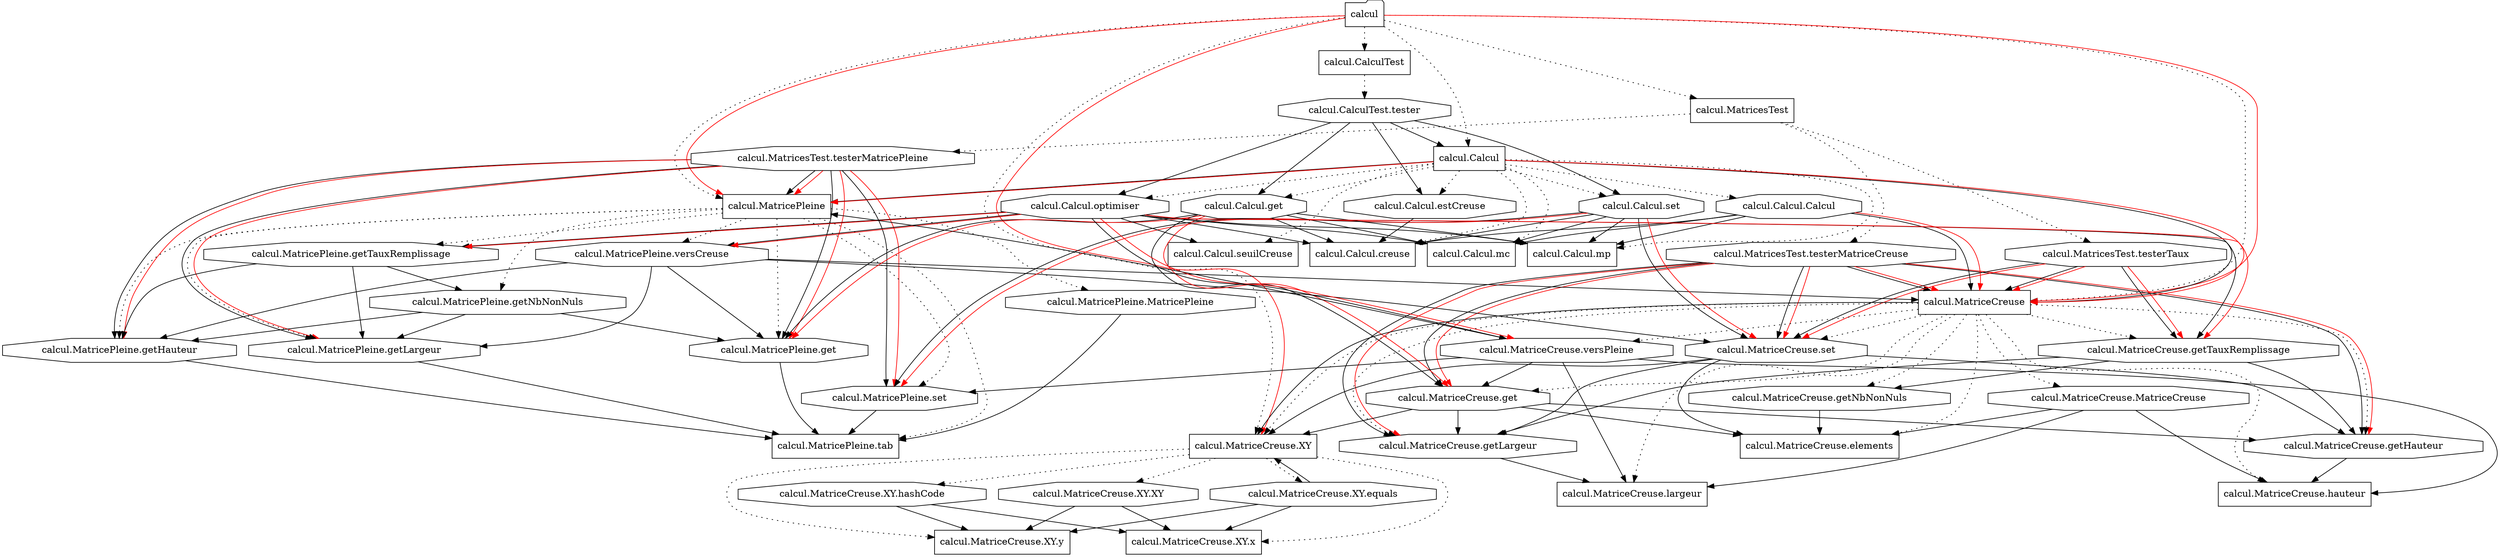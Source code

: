 digraph  G {
  n0 [shape=folder,label="calcul"];
  n1 [shape=box,label="calcul.MatricesTest"]
  n2 [shape=octagon,label="calcul.MatricesTest.testerMatricePleine"];
  n3 [shape=octagon,label="calcul.MatricesTest.testerMatriceCreuse"];
  n4 [shape=octagon,label="calcul.MatricesTest.testerTaux"];
  n5 [shape=box,label="calcul.CalculTest"]
  n6 [shape=octagon,label="calcul.CalculTest.tester"];
  n7 [shape=box,label="calcul.MatricePleine"]
  n8 [shape=octagon,label="calcul.MatricePleine.MatricePleine"];
  n9 [shape=octagon,label="calcul.MatricePleine.getHauteur"];
  n10 [shape=octagon,label="calcul.MatricePleine.getLargeur"];
  n11 [shape=octagon,label="calcul.MatricePleine.set"];
  n12 [shape=octagon,label="calcul.MatricePleine.get"];
  n13 [shape=octagon,label="calcul.MatricePleine.versCreuse"];
  n14 [shape=octagon,label="calcul.MatricePleine.getTauxRemplissage"];
  n15 [shape=octagon,label="calcul.MatricePleine.getNbNonNuls"];
  n16 [shape=doubleellipse,label="calcul.MatricePleine.tab"];
  n17 [shape=box,label="calcul.Calcul"]
  n18 [shape=octagon,label="calcul.Calcul.Calcul"];
  n19 [shape=octagon,label="calcul.Calcul.set"];
  n20 [shape=octagon,label="calcul.Calcul.get"];
  n21 [shape=octagon,label="calcul.Calcul.estCreuse"];
  n22 [shape=octagon,label="calcul.Calcul.optimiser"];
  n23 [shape=doubleellipse,label="calcul.Calcul.seuilCreuse"];
  n24 [shape=doubleellipse,label="calcul.Calcul.creuse"];
  n25 [shape=doubleellipse,label="calcul.Calcul.mc"];
  n26 [shape=doubleellipse,label="calcul.Calcul.mp"];
  n27 [shape=box,label="calcul.MatriceCreuse.XY"]
  n28 [shape=octagon,label="calcul.MatriceCreuse.XY.XY"];
  n29 [shape=octagon,label="calcul.MatriceCreuse.XY.equals"];
  n30 [shape=octagon,label="calcul.MatriceCreuse.XY.hashCode"];
  n31 [shape=doubleellipse,label="calcul.MatriceCreuse.XY.x"];
  n32 [shape=doubleellipse,label="calcul.MatriceCreuse.XY.y"];
  n33 [shape=box,label="calcul.MatriceCreuse"]
  n34 [shape=octagon,label="calcul.MatriceCreuse.MatriceCreuse"];
  n35 [shape=octagon,label="calcul.MatriceCreuse.getLargeur"];
  n36 [shape=octagon,label="calcul.MatriceCreuse.getHauteur"];
  n37 [shape=octagon,label="calcul.MatriceCreuse.set"];
  n38 [shape=octagon,label="calcul.MatriceCreuse.get"];
  n39 [shape=octagon,label="calcul.MatriceCreuse.versPleine"];
  n40 [shape=octagon,label="calcul.MatriceCreuse.getTauxRemplissage"];
  n41 [shape=octagon,label="calcul.MatriceCreuse.getNbNonNuls"];
  n42 [shape=doubleellipse,label="calcul.MatriceCreuse.elements"];
  n43 [shape=doubleellipse,label="calcul.MatriceCreuse.hauteur"];
  n44 [shape=doubleellipse,label="calcul.MatriceCreuse.largeur"];
  n2 -> n7  ;
  n2 -> n9  ;
  n2 -> n10  ;
  n2 -> n11  ;
  n2 -> n12  ;
  n3 -> n33  ;
  n3 -> n35  ;
  n3 -> n36  ;
  n3 -> n37  ;
  n3 -> n38  ;
  n4 -> n33  ;
  n4 -> n37  ;
  n4 -> n40  ;
  n6 -> n17  ;
  n6 -> n19  ;
  n6 -> n20  ;
  n6 -> n21  ;
  n6 -> n22  ;
  n8 -> n16  ;
  n9 -> n16  ;
  n10 -> n16  ;
  n11 -> n16  ;
  n12 -> n16  ;
  n13 -> n9  ;
  n13 -> n10  ;
  n13 -> n12  ;
  n13 -> n33  ;
  n13 -> n37  ;
  n14 -> n9  ;
  n14 -> n10  ;
  n14 -> n15  ;
  n15 -> n9  ;
  n15 -> n10  ;
  n15 -> n12  ;
  n17 -> n7  ;
  n17 -> n33  ;
  n18 -> n24  ;
  n18 -> n25  ;
  n18 -> n26  ;
  n18 -> n33  ;
  n19 -> n11  ;
  n19 -> n24  ;
  n19 -> n25  ;
  n19 -> n26  ;
  n19 -> n37  ;
  n20 -> n12  ;
  n20 -> n24  ;
  n20 -> n25  ;
  n20 -> n26  ;
  n20 -> n38  ;
  n21 -> n24  ;
  n22 -> n13  ;
  n22 -> n14  ;
  n22 -> n23  ;
  n22 -> n24  ;
  n22 -> n25  ;
  n22 -> n26  ;
  n22 -> n39  ;
  n22 -> n40  ;
  n28 -> n31  ;
  n28 -> n32  ;
  n29 -> n27  ;
  n29 -> n31  ;
  n29 -> n32  ;
  n30 -> n31  ;
  n30 -> n32  ;
  n33 -> n27  ;
  n34 -> n42  ;
  n34 -> n43  ;
  n34 -> n44  ;
  n35 -> n44  ;
  n36 -> n43  ;
  n37 -> n27  ;
  n37 -> n35  ;
  n37 -> n36  ;
  n37 -> n42  ;
  n38 -> n27  ;
  n38 -> n35  ;
  n38 -> n36  ;
  n38 -> n42  ;
  n39 -> n7  ;
  n39 -> n11  ;
  n39 -> n38  ;
  n39 -> n43  ;
  n39 -> n44  ;
  n40 -> n35  ;
  n40 -> n36  ;
  n40 -> n41  ;
  n41 -> n42  ;
  n0 -> n1 [style=dotted] ;
  n0 -> n5 [style=dotted] ;
  n0 -> n7 [style=dotted] ;
  n0 -> n17 [style=dotted] ;
  n0 -> n27 [style=dotted] ;
  n0 -> n33 [style=dotted] ;
  n1 -> n2 [style=dotted] ;
  n1 -> n3 [style=dotted] ;
  n1 -> n4 [style=dotted] ;
  n5 -> n6 [style=dotted] ;
  n7 -> n8 [style=dotted] ;
  n7 -> n9 [style=dotted] ;
  n7 -> n10 [style=dotted] ;
  n7 -> n11 [style=dotted] ;
  n7 -> n12 [style=dotted] ;
  n7 -> n13 [style=dotted] ;
  n7 -> n14 [style=dotted] ;
  n7 -> n15 [style=dotted] ;
  n7 -> n16 [style=dotted] ;
  n17 -> n18 [style=dotted] ;
  n17 -> n19 [style=dotted] ;
  n17 -> n20 [style=dotted] ;
  n17 -> n21 [style=dotted] ;
  n17 -> n22 [style=dotted] ;
  n17 -> n23 [style=dotted] ;
  n17 -> n24 [style=dotted] ;
  n17 -> n25 [style=dotted] ;
  n17 -> n26 [style=dotted] ;
  n27 -> n28 [style=dotted] ;
  n27 -> n29 [style=dotted] ;
  n27 -> n30 [style=dotted] ;
  n27 -> n31 [style=dotted] ;
  n27 -> n32 [style=dotted] ;
  n33 -> n27 [style=dotted] ;
  n33 -> n34 [style=dotted] ;
  n33 -> n35 [style=dotted] ;
  n33 -> n36 [style=dotted] ;
  n33 -> n37 [style=dotted] ;
  n33 -> n38 [style=dotted] ;
  n33 -> n39 [style=dotted] ;
  n33 -> n40 [style=dotted] ;
  n33 -> n41 [style=dotted] ;
  n33 -> n42 [style=dotted] ;
  n33 -> n43 [style=dotted] ;
  n33 -> n44 [style=dotted] ;
  n0 -> n7 [color=red] ;
  n0 -> n27 [color=red] ;
  n0 -> n33 [color=red] ;
  n2 -> n7 [color=red] ;
  n2 -> n9 [color=red] ;
  n2 -> n10 [color=red] ;
  n2 -> n11 [color=red] ;
  n2 -> n12 [color=red] ;
  n3 -> n33 [color=red] ;
  n3 -> n35 [color=red] ;
  n3 -> n36 [color=red] ;
  n3 -> n37 [color=red] ;
  n3 -> n38 [color=red] ;
  n4 -> n33 [color=red] ;
  n4 -> n37 [color=red] ;
  n4 -> n40 [color=red] ;
  n17 -> n7 [color=red] ;
  n17 -> n33 [color=red] ;
  n18 -> n33 [color=red] ;
  n19 -> n11 [color=red] ;
  n19 -> n37 [color=red] ;
  n20 -> n12 [color=red] ;
  n20 -> n38 [color=red] ;
  n22 -> n13 [color=red] ;
  n22 -> n14 [color=red] ;
  n22 -> n39 [color=red] ;
  n22 -> n40 [color=red] ;
}

